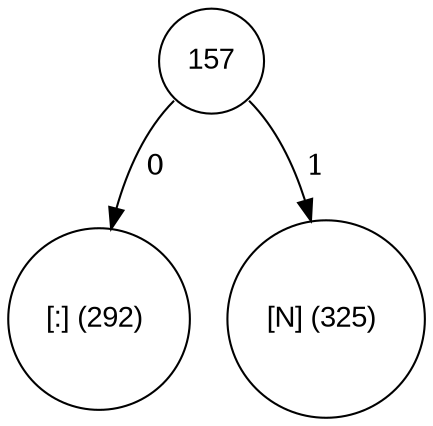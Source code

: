 digraph tree {
	node [fontname="Arial", shape="circle", width=0.5]; 

157:sw -> 58 [label = " 0"]; 
58 [label = "[:] (292) "]; 
157:se -> 78 [label = " 1"]; 
78 [label = "[N] (325) "]; 
}
